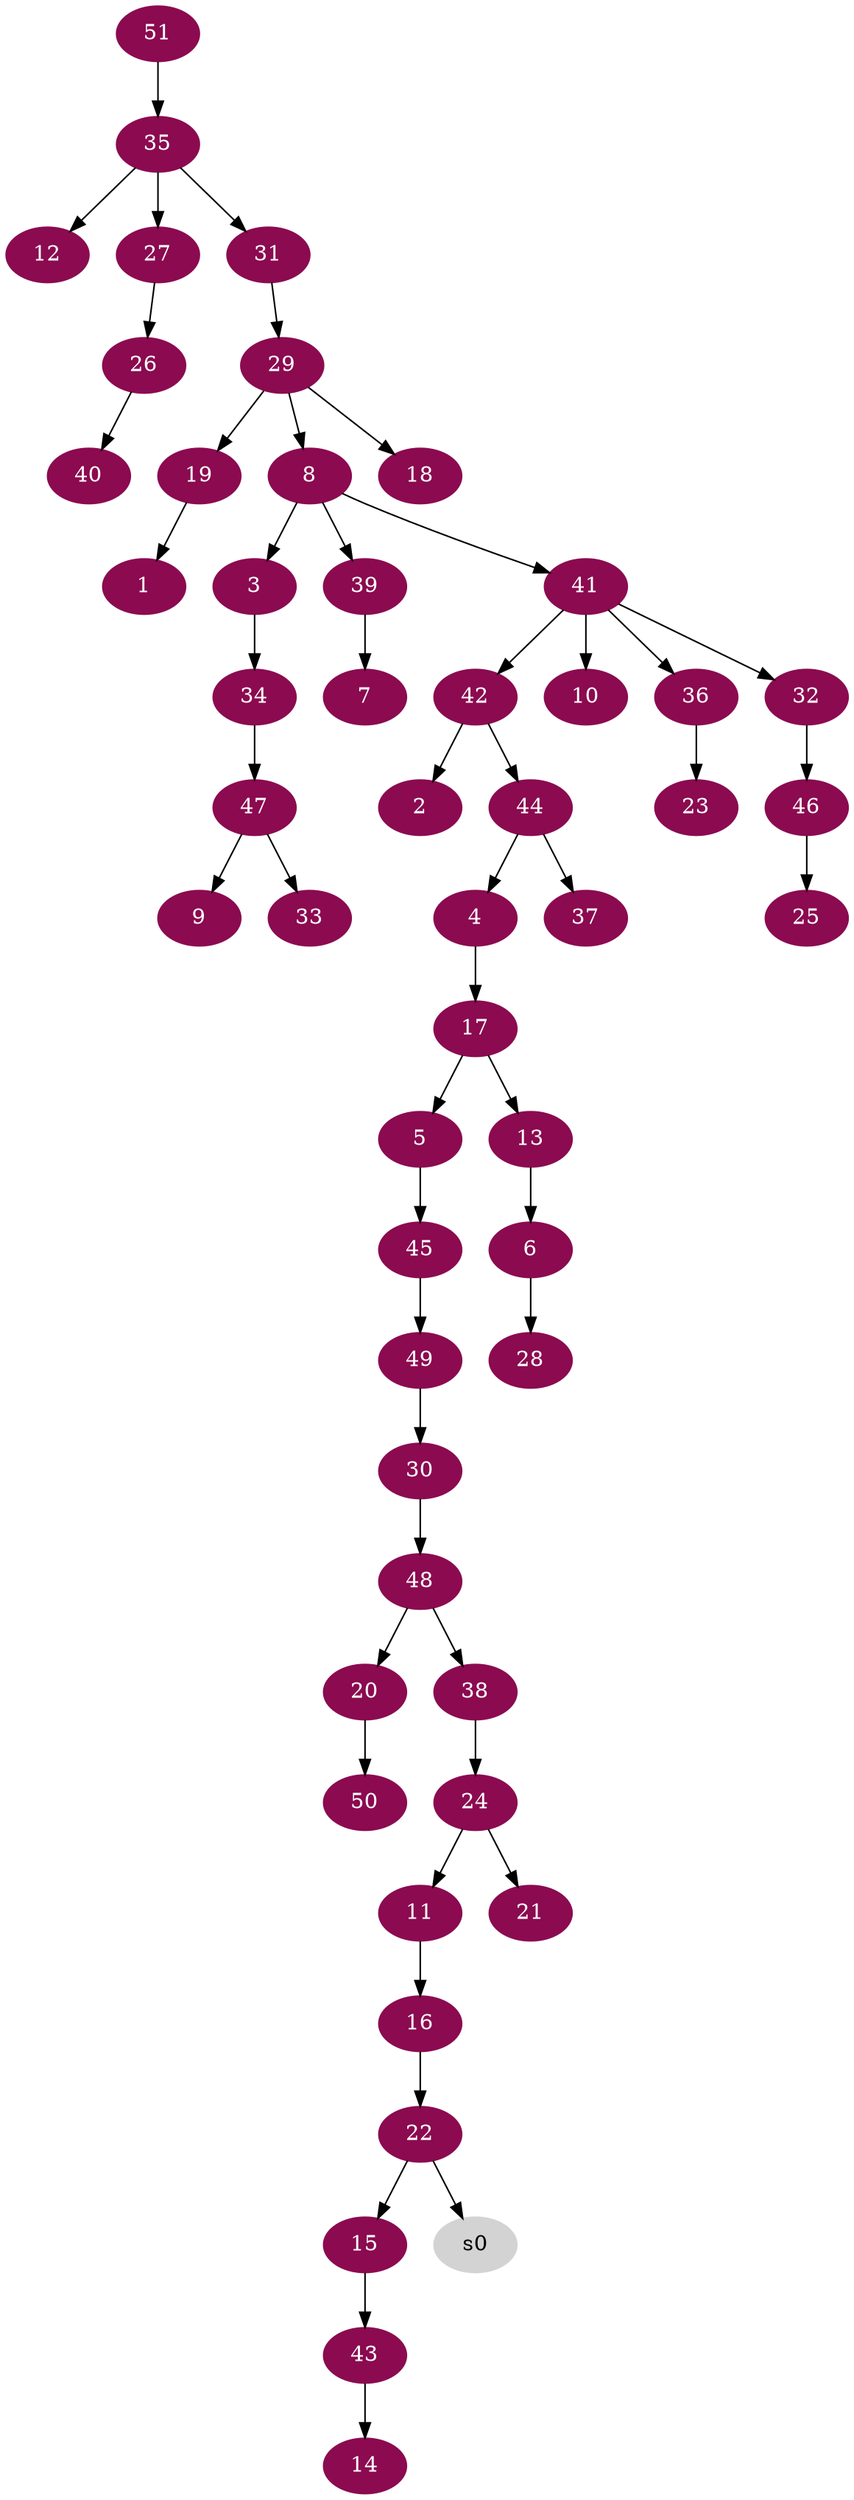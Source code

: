 digraph G {
node [color=deeppink4, style=filled, fontcolor=white];
19 -> 1;
42 -> 2;
8 -> 3;
44 -> 4;
17 -> 5;
13 -> 6;
39 -> 7;
29 -> 8;
47 -> 9;
41 -> 10;
24 -> 11;
35 -> 12;
17 -> 13;
43 -> 14;
22 -> 15;
11 -> 16;
4 -> 17;
29 -> 18;
29 -> 19;
48 -> 20;
24 -> 21;
16 -> 22;
36 -> 23;
38 -> 24;
46 -> 25;
27 -> 26;
35 -> 27;
6 -> 28;
31 -> 29;
49 -> 30;
35 -> 31;
41 -> 32;
47 -> 33;
3 -> 34;
51 -> 35;
41 -> 36;
44 -> 37;
48 -> 38;
8 -> 39;
26 -> 40;
8 -> 41;
41 -> 42;
15 -> 43;
42 -> 44;
5 -> 45;
32 -> 46;
34 -> 47;
30 -> 48;
45 -> 49;
20 -> 50;
node [color=lightgrey, style=filled, fontcolor=black];
22 -> s0;
}
